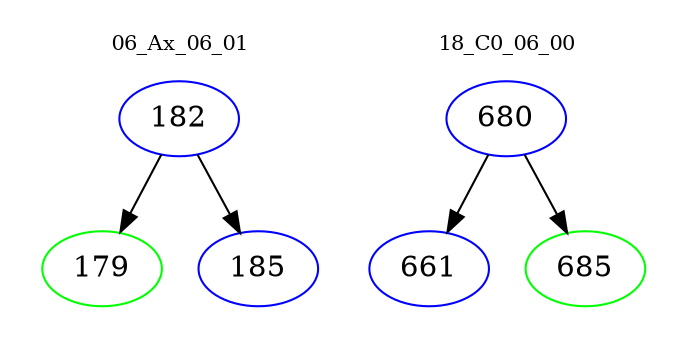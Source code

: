 digraph{
subgraph cluster_0 {
color = white
label = "06_Ax_06_01";
fontsize=10;
T0_182 [label="182", color="blue"]
T0_182 -> T0_179 [color="black"]
T0_179 [label="179", color="green"]
T0_182 -> T0_185 [color="black"]
T0_185 [label="185", color="blue"]
}
subgraph cluster_1 {
color = white
label = "18_C0_06_00";
fontsize=10;
T1_680 [label="680", color="blue"]
T1_680 -> T1_661 [color="black"]
T1_661 [label="661", color="blue"]
T1_680 -> T1_685 [color="black"]
T1_685 [label="685", color="green"]
}
}
